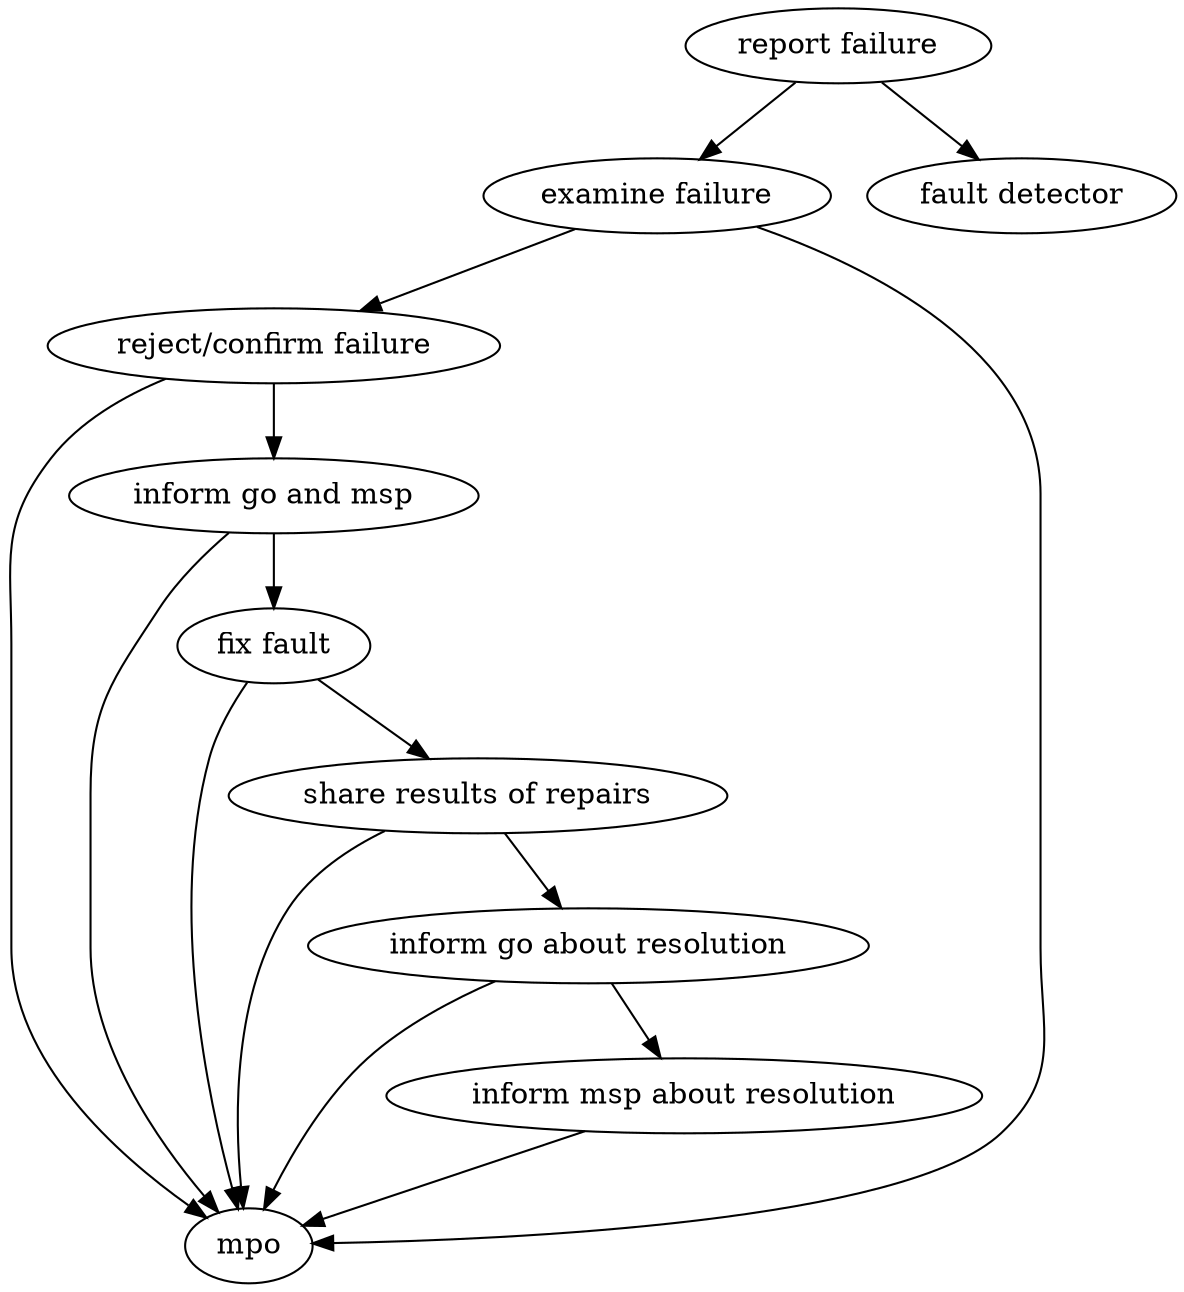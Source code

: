 strict digraph "doc-10.10" {
	graph [name="doc-10.10"];
	"report failure"	[attrs="{'type': 'Activity', 'label': 'report failure'}"];
	"examine failure"	[attrs="{'type': 'Activity', 'label': 'examine failure'}"];
	"report failure" -> "examine failure"	[attrs="{'type': 'flow', 'label': 'flow'}"];
	"fault detector"	[attrs="{'type': 'Actor', 'label': 'fault detector'}"];
	"report failure" -> "fault detector"	[attrs="{'type': 'actor performer', 'label': 'actor performer'}"];
	"reject/confirm failure"	[attrs="{'type': 'Activity', 'label': 'reject/confirm failure'}"];
	"examine failure" -> "reject/confirm failure"	[attrs="{'type': 'flow', 'label': 'flow'}"];
	mpo	[attrs="{'type': 'Actor', 'label': 'mpo'}"];
	"examine failure" -> mpo	[attrs="{'type': 'actor performer', 'label': 'actor performer'}"];
	"inform go and msp"	[attrs="{'type': 'Activity', 'label': 'inform go and msp'}"];
	"reject/confirm failure" -> "inform go and msp"	[attrs="{'type': 'flow', 'label': 'flow'}"];
	"reject/confirm failure" -> mpo	[attrs="{'type': 'actor performer', 'label': 'actor performer'}"];
	"fix fault"	[attrs="{'type': 'Activity', 'label': 'fix fault'}"];
	"inform go and msp" -> "fix fault"	[attrs="{'type': 'flow', 'label': 'flow'}"];
	"inform go and msp" -> mpo	[attrs="{'type': 'actor performer', 'label': 'actor performer'}"];
	"share results of repairs"	[attrs="{'type': 'Activity', 'label': 'share results of repairs'}"];
	"fix fault" -> "share results of repairs"	[attrs="{'type': 'flow', 'label': 'flow'}"];
	"fix fault" -> mpo	[attrs="{'type': 'actor performer', 'label': 'actor performer'}"];
	"inform go about resolution"	[attrs="{'type': 'Activity', 'label': 'inform go about resolution'}"];
	"share results of repairs" -> "inform go about resolution"	[attrs="{'type': 'flow', 'label': 'flow'}"];
	"share results of repairs" -> mpo	[attrs="{'type': 'actor performer', 'label': 'actor performer'}"];
	"inform msp about resolution"	[attrs="{'type': 'Activity', 'label': 'inform msp about resolution'}"];
	"inform go about resolution" -> "inform msp about resolution"	[attrs="{'type': 'flow', 'label': 'flow'}"];
	"inform go about resolution" -> mpo	[attrs="{'type': 'actor performer', 'label': 'actor performer'}"];
	"inform msp about resolution" -> mpo	[attrs="{'type': 'actor performer', 'label': 'actor performer'}"];
}

